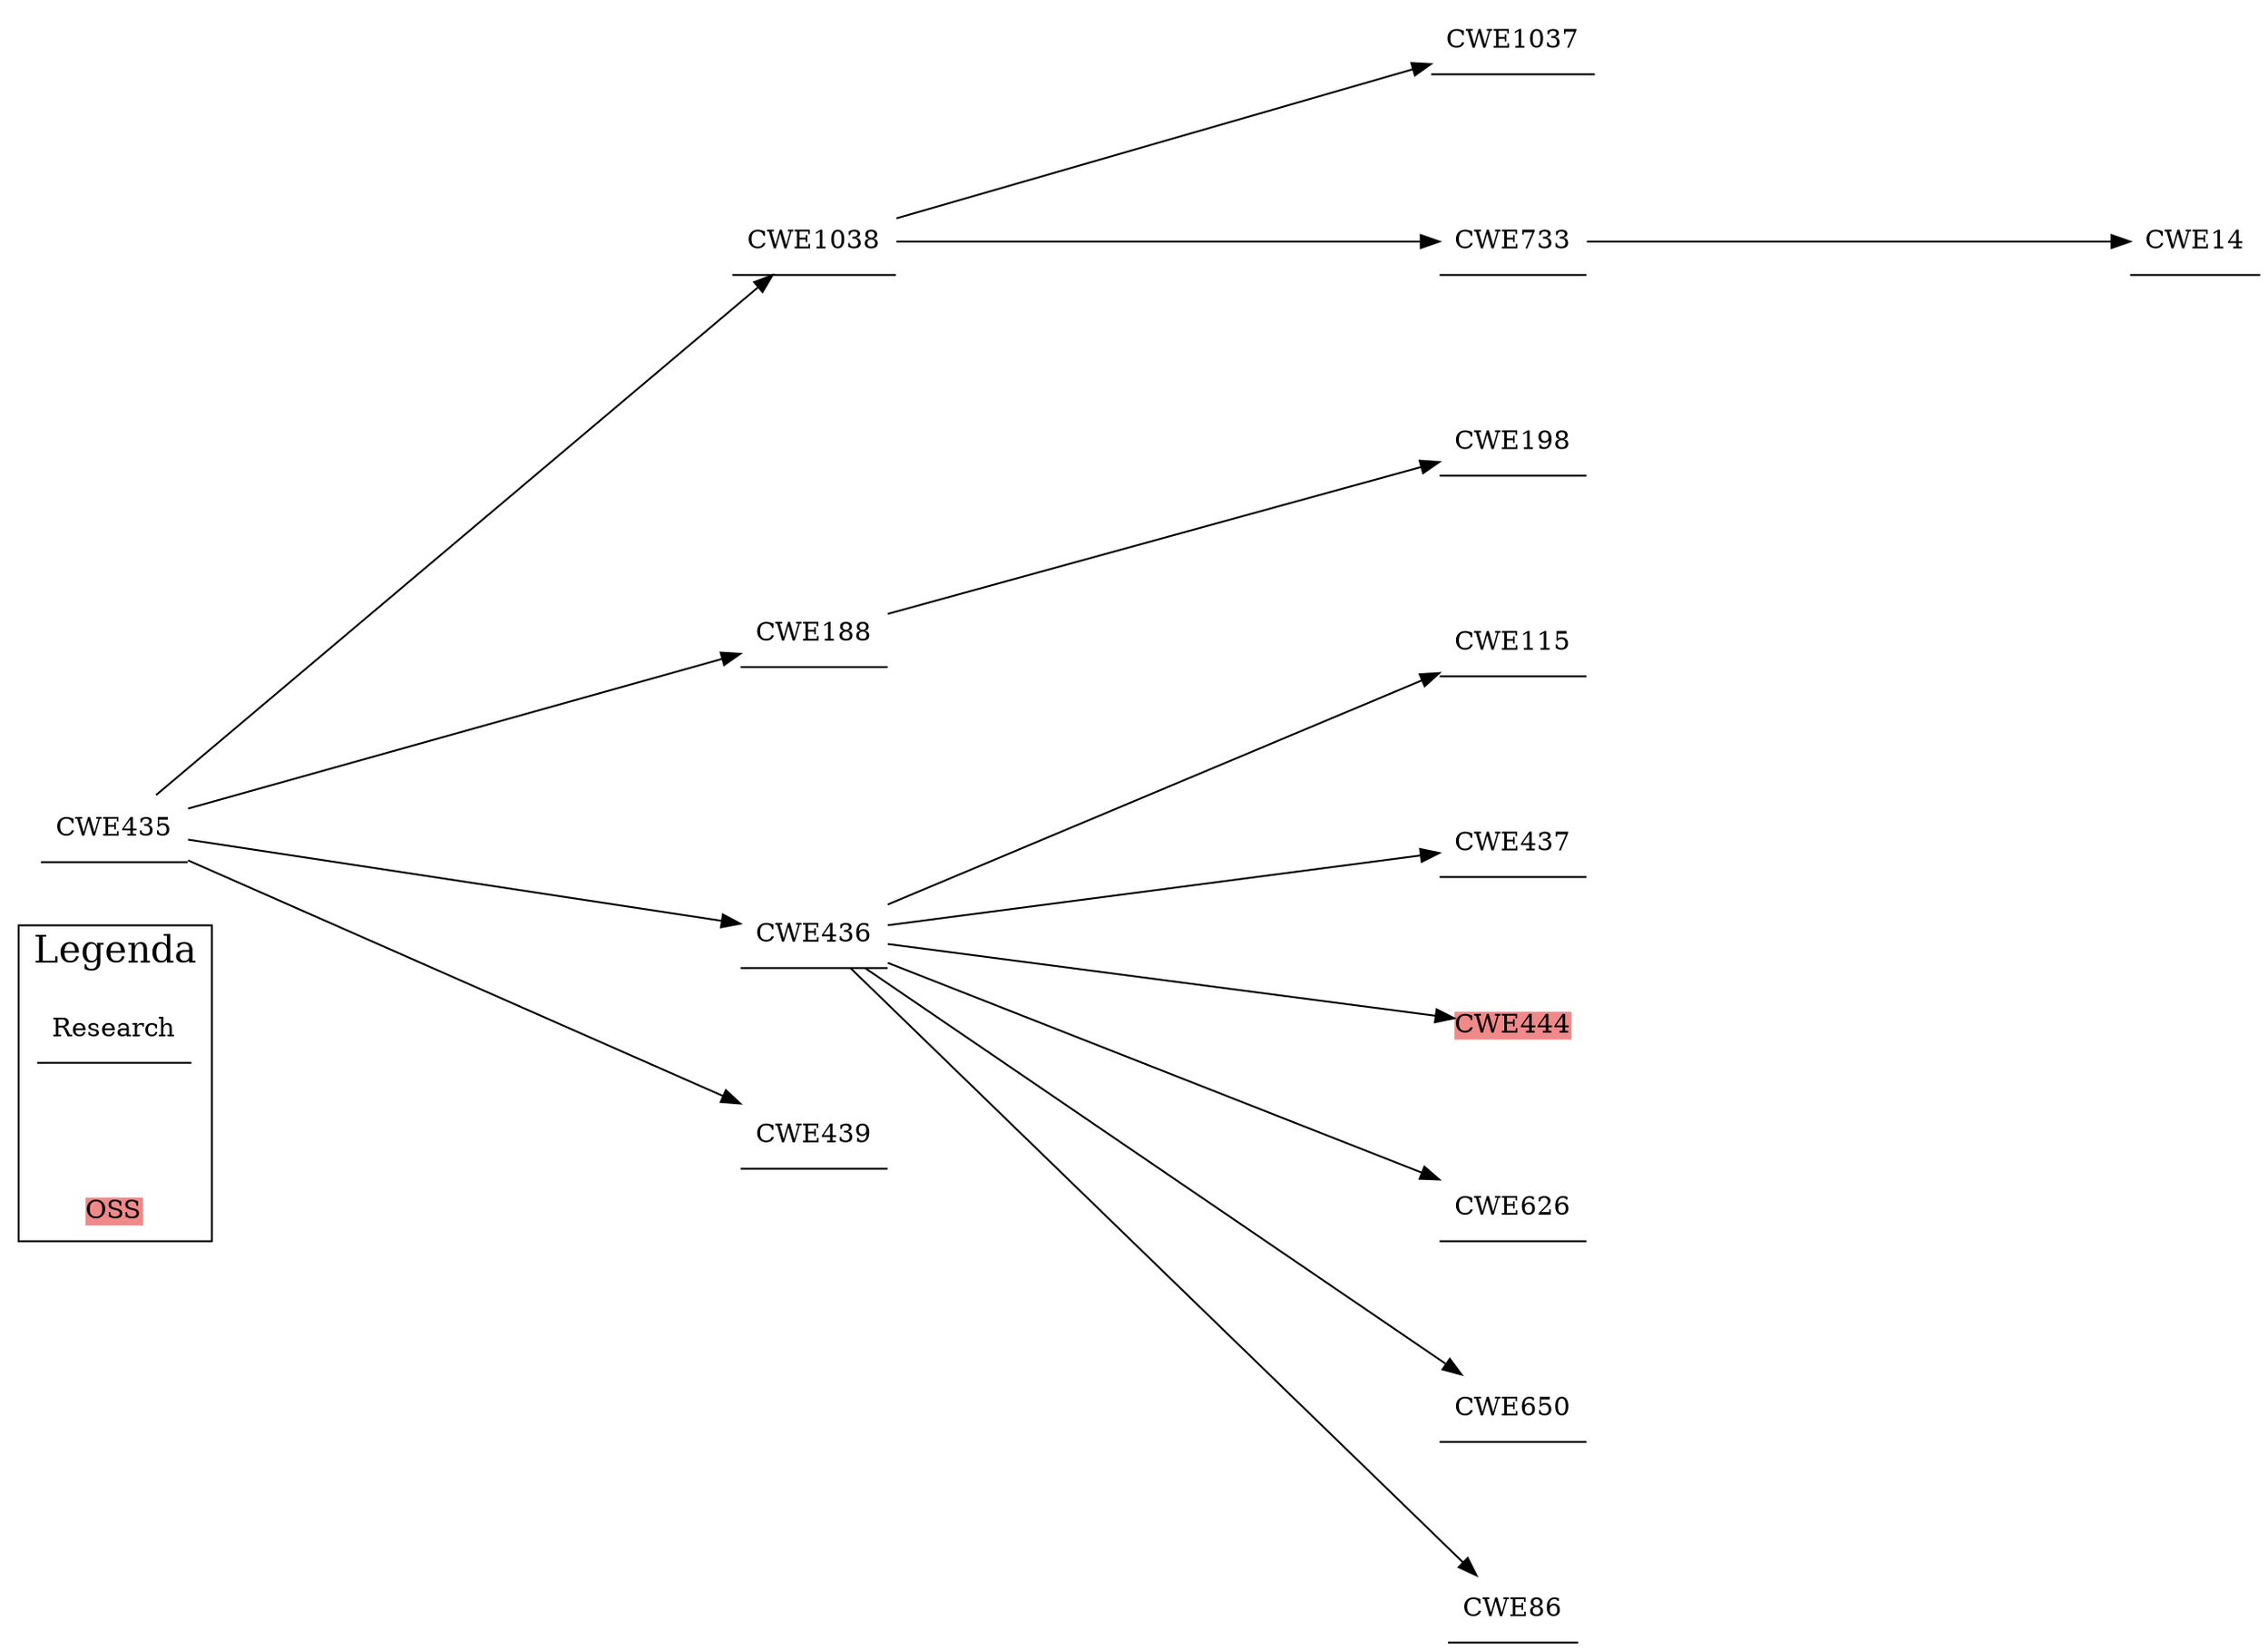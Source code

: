 digraph "Family Tree" {
	graph [nodesep=1 rankdir=LR ranksep=4 splines=true]
	subgraph clusterA {
		node [shape=plaintext]
		label=Legenda
		fontsize=20
		Research [label=Research color=black fillcolor=white shape=underline style=filled]
		OSS [label=OSS color=black fillcolor="#f08989" shape=plain style=filled]
	}
	CWE435 [label=CWE435 color=black fillcolor=white shape=underline style=filled]
	CWE1038 [label=CWE1038 color=black fillcolor=white shape=underline style=filled]
	CWE188 [label=CWE188 color=black fillcolor=white shape=underline style=filled]
	CWE436 [label=CWE436 color=black fillcolor=white shape=underline style=filled]
	CWE439 [label=CWE439 color=black fillcolor=white shape=underline style=filled]
	CWE1037 [label=CWE1037 color=black fillcolor=white shape=underline style=filled]
	CWE733 [label=CWE733 color=black fillcolor=white shape=underline style=filled]
	CWE198 [label=CWE198 color=black fillcolor=white shape=underline style=filled]
	CWE115 [label=CWE115 color=black fillcolor=white shape=underline style=filled]
	CWE437 [label=CWE437 color=black fillcolor=white shape=underline style=filled]
	CWE444 [label=CWE444 color=black fillcolor="#f08989" shape=plain style=filled]
	CWE626 [label=CWE626 color=black fillcolor=white shape=underline style=filled]
	CWE650 [label=CWE650 color=black fillcolor=white shape=underline style=filled]
	CWE86 [label=CWE86 color=black fillcolor=white shape=underline style=filled]
	CWE14 [label=CWE14 color=black fillcolor=white shape=underline style=filled]
	CWE435 -> CWE1038
	CWE435 -> CWE188
	CWE435 -> CWE436
	CWE435 -> CWE439
	CWE1038 -> CWE1037
	CWE1038 -> CWE733
	CWE188 -> CWE198
	CWE436 -> CWE115
	CWE436 -> CWE437
	CWE436 -> CWE444
	CWE436 -> CWE626
	CWE436 -> CWE650
	CWE436 -> CWE86
	CWE733 -> CWE14
}
